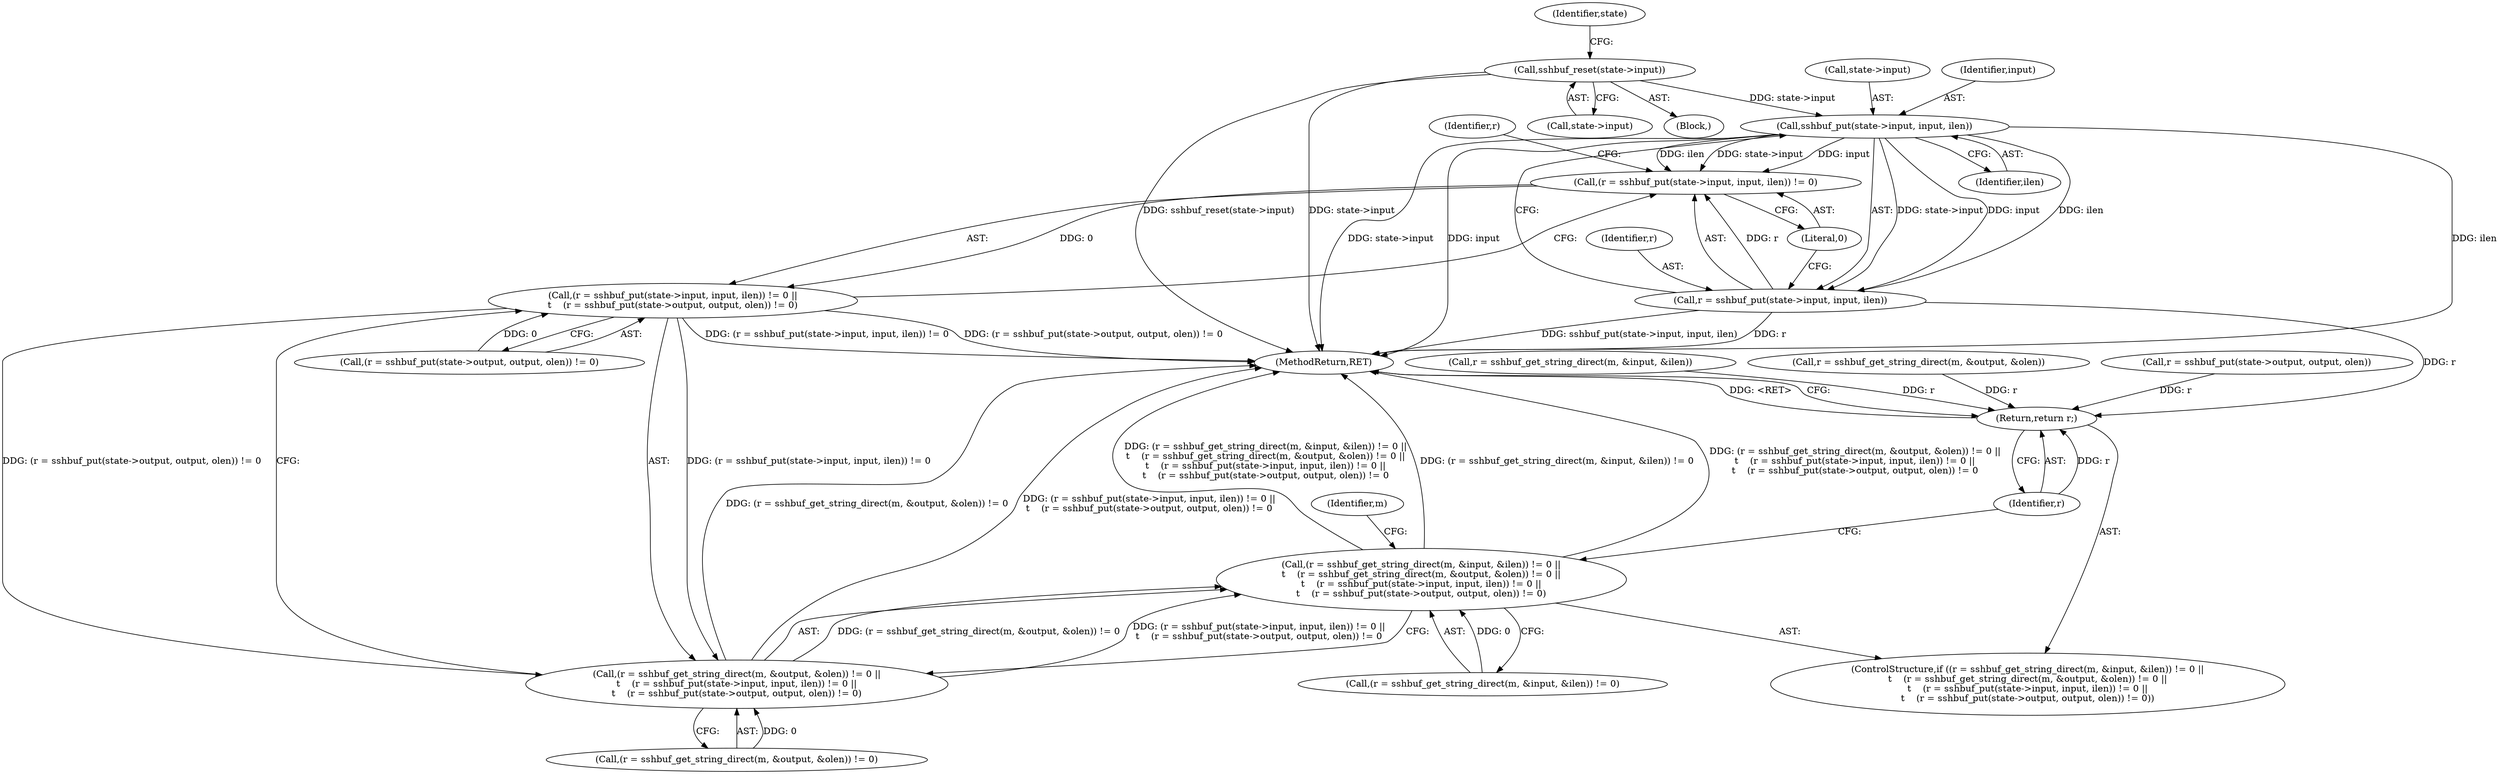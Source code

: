 digraph "0_src_3095060f479b86288e31c79ecbc5131a66bcd2f9_8@pointer" {
"1000525" [label="(Call,sshbuf_put(state->input, input, ilen))"];
"1000490" [label="(Call,sshbuf_reset(state->input))"];
"1000522" [label="(Call,(r = sshbuf_put(state->input, input, ilen)) != 0)"];
"1000521" [label="(Call,(r = sshbuf_put(state->input, input, ilen)) != 0 ||\n\t    (r = sshbuf_put(state->output, output, olen)) != 0)"];
"1000510" [label="(Call,(r = sshbuf_get_string_direct(m, &output, &olen)) != 0 ||\n\t    (r = sshbuf_put(state->input, input, ilen)) != 0 ||\n\t    (r = sshbuf_put(state->output, output, olen)) != 0)"];
"1000499" [label="(Call,(r = sshbuf_get_string_direct(m, &input, &ilen)) != 0 ||\n\t    (r = sshbuf_get_string_direct(m, &output, &olen)) != 0 ||\n\t    (r = sshbuf_put(state->input, input, ilen)) != 0 ||\n\t    (r = sshbuf_put(state->output, output, olen)) != 0)"];
"1000523" [label="(Call,r = sshbuf_put(state->input, input, ilen))"];
"1000542" [label="(Return,return r;)"];
"1000526" [label="(Call,state->input)"];
"1000529" [label="(Identifier,input)"];
"1000496" [label="(Identifier,state)"];
"1000532" [label="(Call,(r = sshbuf_put(state->output, output, olen)) != 0)"];
"1000491" [label="(Call,state->input)"];
"1000523" [label="(Call,r = sshbuf_put(state->input, input, ilen))"];
"1000499" [label="(Call,(r = sshbuf_get_string_direct(m, &input, &ilen)) != 0 ||\n\t    (r = sshbuf_get_string_direct(m, &output, &olen)) != 0 ||\n\t    (r = sshbuf_put(state->input, input, ilen)) != 0 ||\n\t    (r = sshbuf_put(state->output, output, olen)) != 0)"];
"1000524" [label="(Identifier,r)"];
"1000542" [label="(Return,return r;)"];
"1000525" [label="(Call,sshbuf_put(state->input, input, ilen))"];
"1000534" [label="(Identifier,r)"];
"1000521" [label="(Call,(r = sshbuf_put(state->input, input, ilen)) != 0 ||\n\t    (r = sshbuf_put(state->output, output, olen)) != 0)"];
"1000105" [label="(Block,)"];
"1000531" [label="(Literal,0)"];
"1000554" [label="(MethodReturn,RET)"];
"1000510" [label="(Call,(r = sshbuf_get_string_direct(m, &output, &olen)) != 0 ||\n\t    (r = sshbuf_put(state->input, input, ilen)) != 0 ||\n\t    (r = sshbuf_put(state->output, output, olen)) != 0)"];
"1000500" [label="(Call,(r = sshbuf_get_string_direct(m, &input, &ilen)) != 0)"];
"1000498" [label="(ControlStructure,if ((r = sshbuf_get_string_direct(m, &input, &ilen)) != 0 ||\n\t    (r = sshbuf_get_string_direct(m, &output, &olen)) != 0 ||\n\t    (r = sshbuf_put(state->input, input, ilen)) != 0 ||\n\t    (r = sshbuf_put(state->output, output, olen)) != 0))"];
"1000501" [label="(Call,r = sshbuf_get_string_direct(m, &input, &ilen))"];
"1000546" [label="(Identifier,m)"];
"1000490" [label="(Call,sshbuf_reset(state->input))"];
"1000522" [label="(Call,(r = sshbuf_put(state->input, input, ilen)) != 0)"];
"1000530" [label="(Identifier,ilen)"];
"1000511" [label="(Call,(r = sshbuf_get_string_direct(m, &output, &olen)) != 0)"];
"1000543" [label="(Identifier,r)"];
"1000512" [label="(Call,r = sshbuf_get_string_direct(m, &output, &olen))"];
"1000533" [label="(Call,r = sshbuf_put(state->output, output, olen))"];
"1000525" -> "1000523"  [label="AST: "];
"1000525" -> "1000530"  [label="CFG: "];
"1000526" -> "1000525"  [label="AST: "];
"1000529" -> "1000525"  [label="AST: "];
"1000530" -> "1000525"  [label="AST: "];
"1000523" -> "1000525"  [label="CFG: "];
"1000525" -> "1000554"  [label="DDG: ilen"];
"1000525" -> "1000554"  [label="DDG: state->input"];
"1000525" -> "1000554"  [label="DDG: input"];
"1000525" -> "1000522"  [label="DDG: state->input"];
"1000525" -> "1000522"  [label="DDG: input"];
"1000525" -> "1000522"  [label="DDG: ilen"];
"1000525" -> "1000523"  [label="DDG: state->input"];
"1000525" -> "1000523"  [label="DDG: input"];
"1000525" -> "1000523"  [label="DDG: ilen"];
"1000490" -> "1000525"  [label="DDG: state->input"];
"1000490" -> "1000105"  [label="AST: "];
"1000490" -> "1000491"  [label="CFG: "];
"1000491" -> "1000490"  [label="AST: "];
"1000496" -> "1000490"  [label="CFG: "];
"1000490" -> "1000554"  [label="DDG: state->input"];
"1000490" -> "1000554"  [label="DDG: sshbuf_reset(state->input)"];
"1000522" -> "1000521"  [label="AST: "];
"1000522" -> "1000531"  [label="CFG: "];
"1000523" -> "1000522"  [label="AST: "];
"1000531" -> "1000522"  [label="AST: "];
"1000534" -> "1000522"  [label="CFG: "];
"1000521" -> "1000522"  [label="CFG: "];
"1000522" -> "1000521"  [label="DDG: 0"];
"1000523" -> "1000522"  [label="DDG: r"];
"1000521" -> "1000510"  [label="AST: "];
"1000521" -> "1000532"  [label="CFG: "];
"1000532" -> "1000521"  [label="AST: "];
"1000510" -> "1000521"  [label="CFG: "];
"1000521" -> "1000554"  [label="DDG: (r = sshbuf_put(state->input, input, ilen)) != 0"];
"1000521" -> "1000554"  [label="DDG: (r = sshbuf_put(state->output, output, olen)) != 0"];
"1000521" -> "1000510"  [label="DDG: (r = sshbuf_put(state->input, input, ilen)) != 0"];
"1000521" -> "1000510"  [label="DDG: (r = sshbuf_put(state->output, output, olen)) != 0"];
"1000532" -> "1000521"  [label="DDG: 0"];
"1000510" -> "1000499"  [label="AST: "];
"1000510" -> "1000511"  [label="CFG: "];
"1000511" -> "1000510"  [label="AST: "];
"1000499" -> "1000510"  [label="CFG: "];
"1000510" -> "1000554"  [label="DDG: (r = sshbuf_get_string_direct(m, &output, &olen)) != 0"];
"1000510" -> "1000554"  [label="DDG: (r = sshbuf_put(state->input, input, ilen)) != 0 ||\n\t    (r = sshbuf_put(state->output, output, olen)) != 0"];
"1000510" -> "1000499"  [label="DDG: (r = sshbuf_get_string_direct(m, &output, &olen)) != 0"];
"1000510" -> "1000499"  [label="DDG: (r = sshbuf_put(state->input, input, ilen)) != 0 ||\n\t    (r = sshbuf_put(state->output, output, olen)) != 0"];
"1000511" -> "1000510"  [label="DDG: 0"];
"1000499" -> "1000498"  [label="AST: "];
"1000499" -> "1000500"  [label="CFG: "];
"1000500" -> "1000499"  [label="AST: "];
"1000543" -> "1000499"  [label="CFG: "];
"1000546" -> "1000499"  [label="CFG: "];
"1000499" -> "1000554"  [label="DDG: (r = sshbuf_get_string_direct(m, &input, &ilen)) != 0 ||\n\t    (r = sshbuf_get_string_direct(m, &output, &olen)) != 0 ||\n\t    (r = sshbuf_put(state->input, input, ilen)) != 0 ||\n\t    (r = sshbuf_put(state->output, output, olen)) != 0"];
"1000499" -> "1000554"  [label="DDG: (r = sshbuf_get_string_direct(m, &input, &ilen)) != 0"];
"1000499" -> "1000554"  [label="DDG: (r = sshbuf_get_string_direct(m, &output, &olen)) != 0 ||\n\t    (r = sshbuf_put(state->input, input, ilen)) != 0 ||\n\t    (r = sshbuf_put(state->output, output, olen)) != 0"];
"1000500" -> "1000499"  [label="DDG: 0"];
"1000524" -> "1000523"  [label="AST: "];
"1000531" -> "1000523"  [label="CFG: "];
"1000523" -> "1000554"  [label="DDG: sshbuf_put(state->input, input, ilen)"];
"1000523" -> "1000554"  [label="DDG: r"];
"1000523" -> "1000542"  [label="DDG: r"];
"1000542" -> "1000498"  [label="AST: "];
"1000542" -> "1000543"  [label="CFG: "];
"1000543" -> "1000542"  [label="AST: "];
"1000554" -> "1000542"  [label="CFG: "];
"1000542" -> "1000554"  [label="DDG: <RET>"];
"1000543" -> "1000542"  [label="DDG: r"];
"1000512" -> "1000542"  [label="DDG: r"];
"1000501" -> "1000542"  [label="DDG: r"];
"1000533" -> "1000542"  [label="DDG: r"];
}
